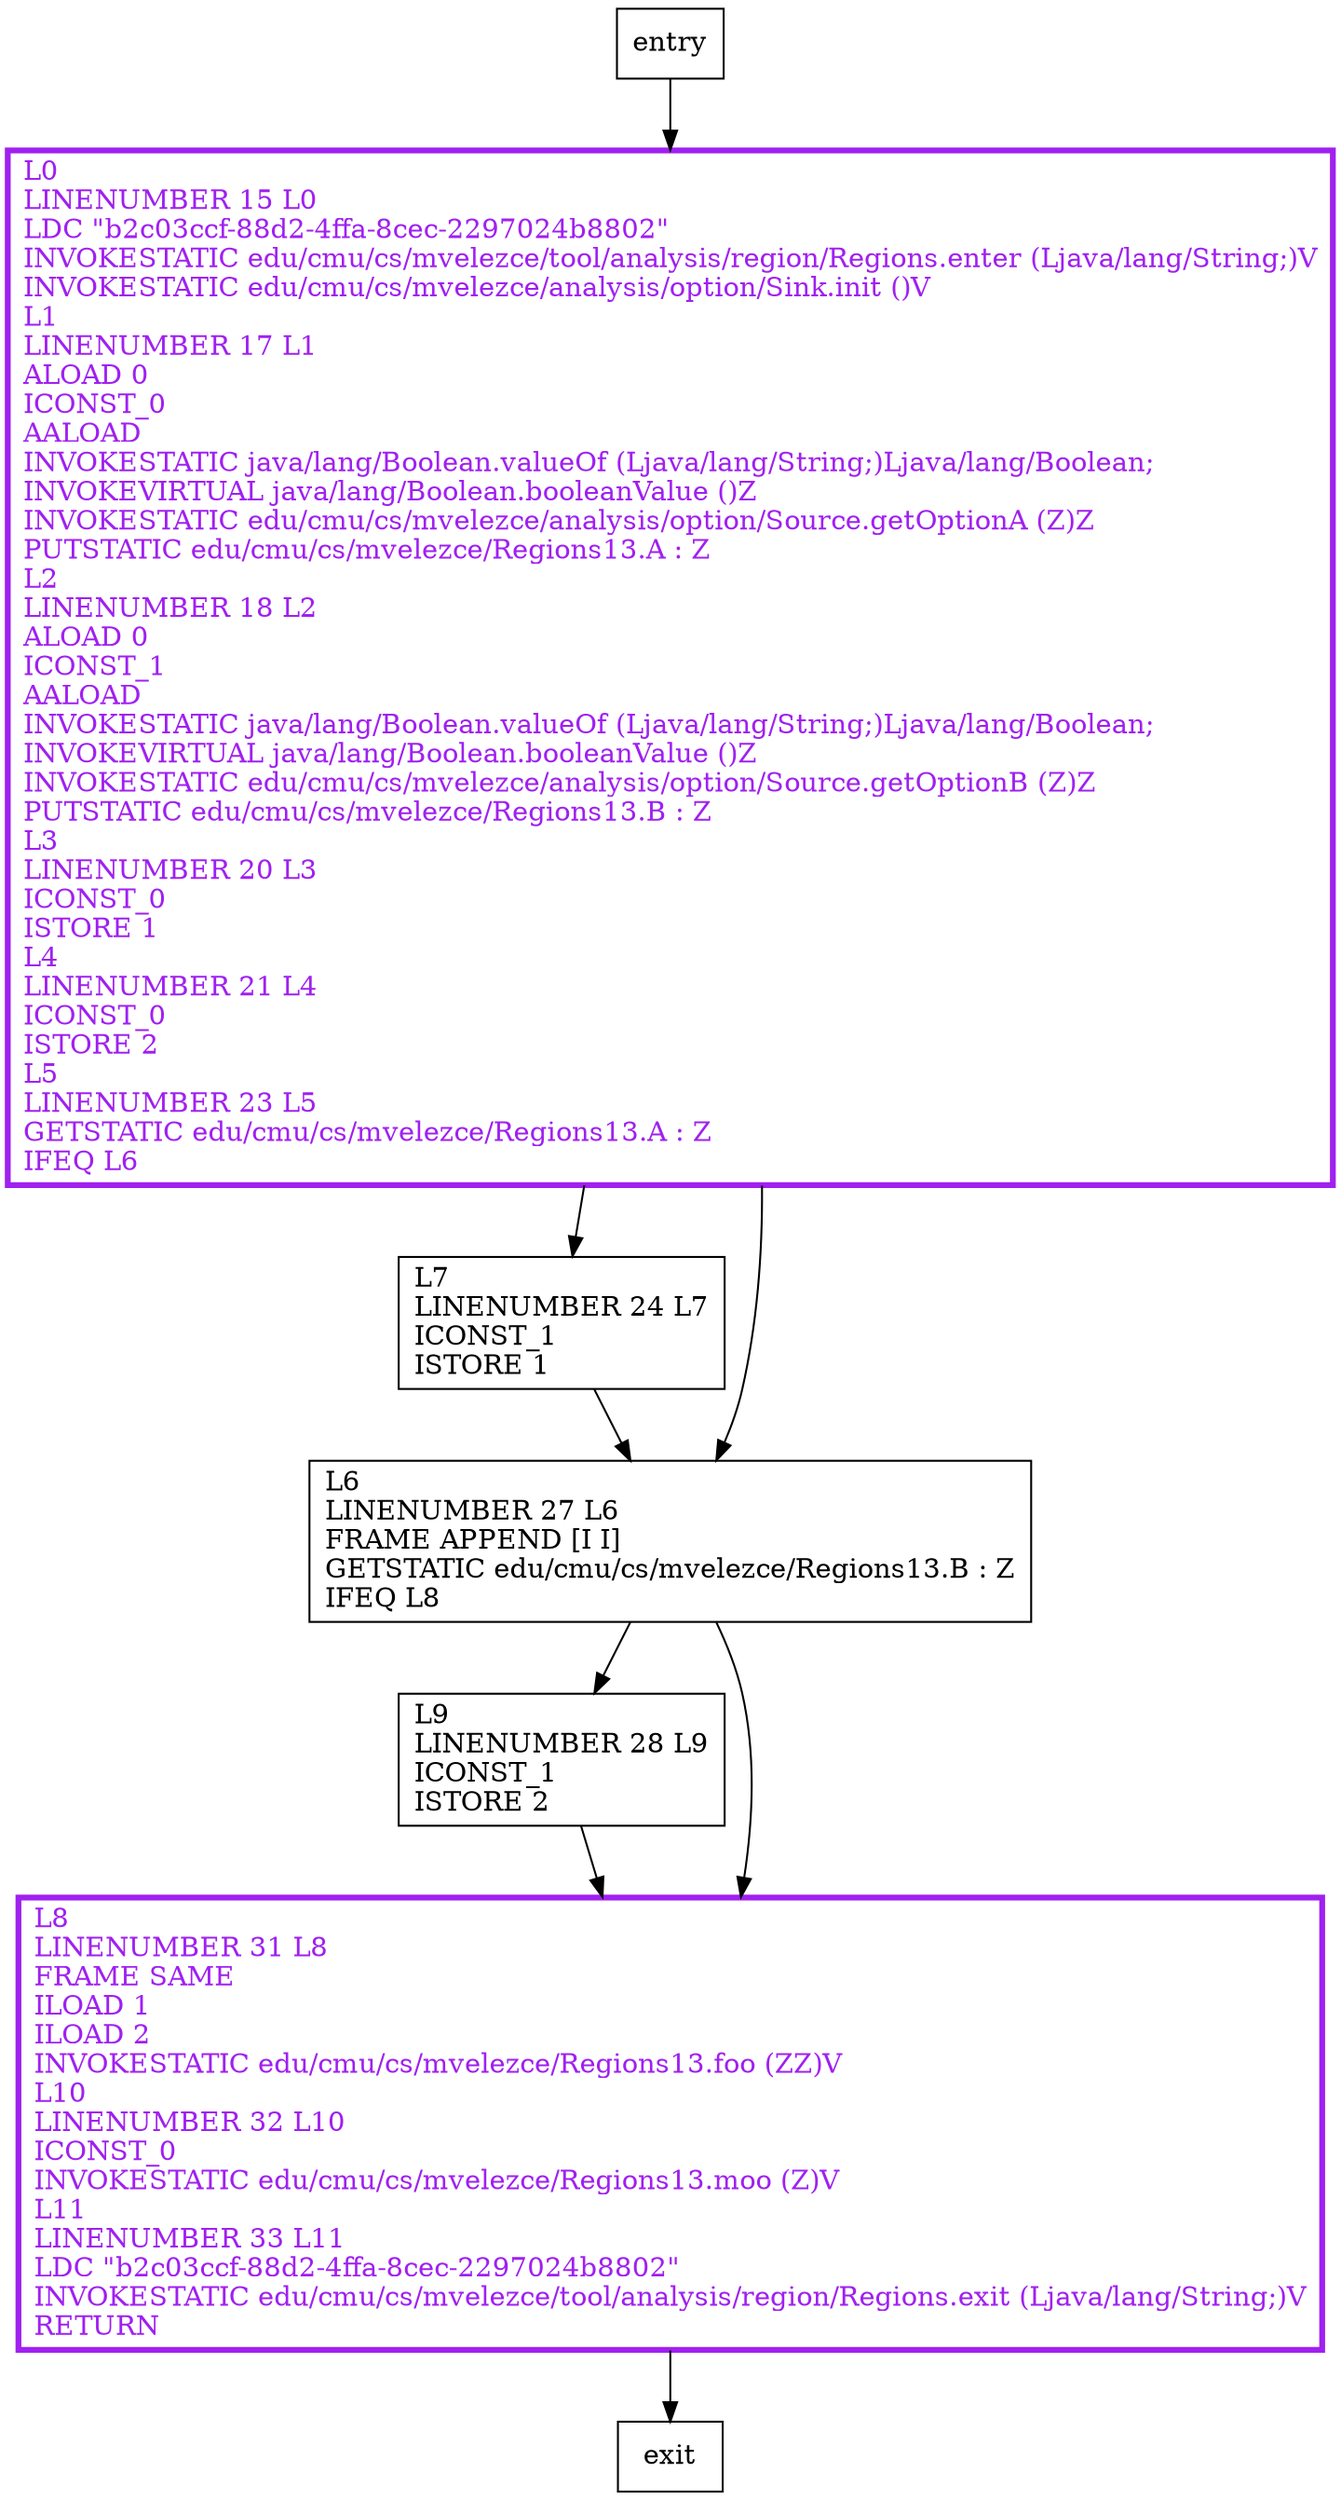 digraph main {
node [shape=record];
126594380 [label="L7\lLINENUMBER 24 L7\lICONST_1\lISTORE 1\l"];
1441283114 [label="L0\lLINENUMBER 15 L0\lLDC \"b2c03ccf-88d2-4ffa-8cec-2297024b8802\"\lINVOKESTATIC edu/cmu/cs/mvelezce/tool/analysis/region/Regions.enter (Ljava/lang/String;)V\lINVOKESTATIC edu/cmu/cs/mvelezce/analysis/option/Sink.init ()V\lL1\lLINENUMBER 17 L1\lALOAD 0\lICONST_0\lAALOAD\lINVOKESTATIC java/lang/Boolean.valueOf (Ljava/lang/String;)Ljava/lang/Boolean;\lINVOKEVIRTUAL java/lang/Boolean.booleanValue ()Z\lINVOKESTATIC edu/cmu/cs/mvelezce/analysis/option/Source.getOptionA (Z)Z\lPUTSTATIC edu/cmu/cs/mvelezce/Regions13.A : Z\lL2\lLINENUMBER 18 L2\lALOAD 0\lICONST_1\lAALOAD\lINVOKESTATIC java/lang/Boolean.valueOf (Ljava/lang/String;)Ljava/lang/Boolean;\lINVOKEVIRTUAL java/lang/Boolean.booleanValue ()Z\lINVOKESTATIC edu/cmu/cs/mvelezce/analysis/option/Source.getOptionB (Z)Z\lPUTSTATIC edu/cmu/cs/mvelezce/Regions13.B : Z\lL3\lLINENUMBER 20 L3\lICONST_0\lISTORE 1\lL4\lLINENUMBER 21 L4\lICONST_0\lISTORE 2\lL5\lLINENUMBER 23 L5\lGETSTATIC edu/cmu/cs/mvelezce/Regions13.A : Z\lIFEQ L6\l"];
225239240 [label="L9\lLINENUMBER 28 L9\lICONST_1\lISTORE 2\l"];
1485435431 [label="L6\lLINENUMBER 27 L6\lFRAME APPEND [I I]\lGETSTATIC edu/cmu/cs/mvelezce/Regions13.B : Z\lIFEQ L8\l"];
426874528 [label="L8\lLINENUMBER 31 L8\lFRAME SAME\lILOAD 1\lILOAD 2\lINVOKESTATIC edu/cmu/cs/mvelezce/Regions13.foo (ZZ)V\lL10\lLINENUMBER 32 L10\lICONST_0\lINVOKESTATIC edu/cmu/cs/mvelezce/Regions13.moo (Z)V\lL11\lLINENUMBER 33 L11\lLDC \"b2c03ccf-88d2-4ffa-8cec-2297024b8802\"\lINVOKESTATIC edu/cmu/cs/mvelezce/tool/analysis/region/Regions.exit (Ljava/lang/String;)V\lRETURN\l"];
entry;
exit;
entry -> 1441283114;
126594380 -> 1485435431;
1441283114 -> 126594380;
1441283114 -> 1485435431;
225239240 -> 426874528;
1485435431 -> 225239240;
1485435431 -> 426874528;
426874528 -> exit;
1441283114[fontcolor="purple", penwidth=3, color="purple"];
426874528[fontcolor="purple", penwidth=3, color="purple"];
}
